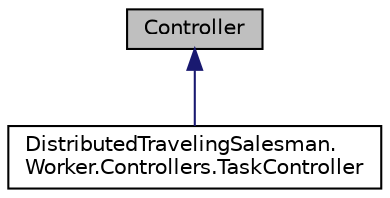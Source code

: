 digraph "Controller"
{
 // INTERACTIVE_SVG=YES
 // LATEX_PDF_SIZE
  edge [fontname="Helvetica",fontsize="10",labelfontname="Helvetica",labelfontsize="10"];
  node [fontname="Helvetica",fontsize="10",shape=record];
  Node1 [label="Controller",height=0.2,width=0.4,color="black", fillcolor="grey75", style="filled", fontcolor="black",tooltip=" "];
  Node1 -> Node2 [dir="back",color="midnightblue",fontsize="10",style="solid",fontname="Helvetica"];
  Node2 [label="DistributedTravelingSalesman.\lWorker.Controllers.TaskController",height=0.2,width=0.4,color="black", fillcolor="white", style="filled",URL="$class_distributed_traveling_salesman_1_1_worker_1_1_controllers_1_1_task_controller.html",tooltip=" "];
}
